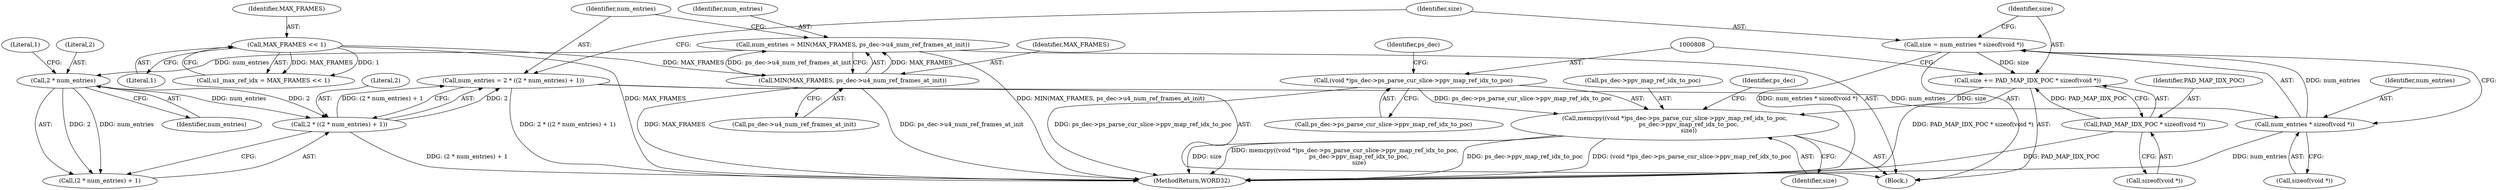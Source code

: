 digraph "0_Android_943323f1d9d3dd5c2634deb26cbe72343ca6b3db_0@pointer" {
"1000806" [label="(Call,memcpy((void *)ps_dec->ps_parse_cur_slice->ppv_map_ref_idx_to_poc,\n               ps_dec->ppv_map_ref_idx_to_poc,\n               size))"];
"1000807" [label="(Call,(void *)ps_dec->ps_parse_cur_slice->ppv_map_ref_idx_to_poc)"];
"1000800" [label="(Call,size += PAD_MAP_IDX_POC * sizeof(void *))"];
"1000802" [label="(Call,PAD_MAP_IDX_POC * sizeof(void *))"];
"1000794" [label="(Call,size = num_entries * sizeof(void *))"];
"1000796" [label="(Call,num_entries * sizeof(void *))"];
"1000785" [label="(Call,num_entries = 2 * ((2 * num_entries) + 1))"];
"1000787" [label="(Call,2 * ((2 * num_entries) + 1))"];
"1000790" [label="(Call,2 * num_entries)"];
"1000778" [label="(Call,num_entries = MIN(MAX_FRAMES, ps_dec->u4_num_ref_frames_at_init))"];
"1000780" [label="(Call,MIN(MAX_FRAMES, ps_dec->u4_num_ref_frames_at_init))"];
"1000288" [label="(Call,MAX_FRAMES << 1)"];
"1000782" [label="(Call,ps_dec->u4_num_ref_frames_at_init)"];
"1000775" [label="(Block,)"];
"1000802" [label="(Call,PAD_MAP_IDX_POC * sizeof(void *))"];
"1000815" [label="(Identifier,ps_dec)"];
"1000804" [label="(Call,sizeof(void *))"];
"1000796" [label="(Call,num_entries * sizeof(void *))"];
"1000795" [label="(Identifier,size)"];
"1000788" [label="(Literal,2)"];
"1000780" [label="(Call,MIN(MAX_FRAMES, ps_dec->u4_num_ref_frames_at_init))"];
"1000817" [label="(Identifier,size)"];
"1000286" [label="(Call,u1_max_ref_idx = MAX_FRAMES << 1)"];
"1001235" [label="(MethodReturn,WORD32)"];
"1000803" [label="(Identifier,PAD_MAP_IDX_POC)"];
"1000790" [label="(Call,2 * num_entries)"];
"1000792" [label="(Identifier,num_entries)"];
"1000791" [label="(Literal,2)"];
"1000289" [label="(Identifier,MAX_FRAMES)"];
"1000786" [label="(Identifier,num_entries)"];
"1000798" [label="(Call,sizeof(void *))"];
"1000800" [label="(Call,size += PAD_MAP_IDX_POC * sizeof(void *))"];
"1000787" [label="(Call,2 * ((2 * num_entries) + 1))"];
"1000793" [label="(Literal,1)"];
"1000807" [label="(Call,(void *)ps_dec->ps_parse_cur_slice->ppv_map_ref_idx_to_poc)"];
"1000809" [label="(Call,ps_dec->ps_parse_cur_slice->ppv_map_ref_idx_to_poc)"];
"1000778" [label="(Call,num_entries = MIN(MAX_FRAMES, ps_dec->u4_num_ref_frames_at_init))"];
"1000290" [label="(Literal,1)"];
"1000779" [label="(Identifier,num_entries)"];
"1000814" [label="(Call,ps_dec->ppv_map_ref_idx_to_poc)"];
"1000797" [label="(Identifier,num_entries)"];
"1000288" [label="(Call,MAX_FRAMES << 1)"];
"1000781" [label="(Identifier,MAX_FRAMES)"];
"1000785" [label="(Call,num_entries = 2 * ((2 * num_entries) + 1))"];
"1000794" [label="(Call,size = num_entries * sizeof(void *))"];
"1000806" [label="(Call,memcpy((void *)ps_dec->ps_parse_cur_slice->ppv_map_ref_idx_to_poc,\n               ps_dec->ppv_map_ref_idx_to_poc,\n               size))"];
"1000822" [label="(Identifier,ps_dec)"];
"1000789" [label="(Call,(2 * num_entries) + 1)"];
"1000801" [label="(Identifier,size)"];
"1000806" -> "1000775"  [label="AST: "];
"1000806" -> "1000817"  [label="CFG: "];
"1000807" -> "1000806"  [label="AST: "];
"1000814" -> "1000806"  [label="AST: "];
"1000817" -> "1000806"  [label="AST: "];
"1000822" -> "1000806"  [label="CFG: "];
"1000806" -> "1001235"  [label="DDG: (void *)ps_dec->ps_parse_cur_slice->ppv_map_ref_idx_to_poc"];
"1000806" -> "1001235"  [label="DDG: size"];
"1000806" -> "1001235"  [label="DDG: memcpy((void *)ps_dec->ps_parse_cur_slice->ppv_map_ref_idx_to_poc,\n               ps_dec->ppv_map_ref_idx_to_poc,\n               size)"];
"1000806" -> "1001235"  [label="DDG: ps_dec->ppv_map_ref_idx_to_poc"];
"1000807" -> "1000806"  [label="DDG: ps_dec->ps_parse_cur_slice->ppv_map_ref_idx_to_poc"];
"1000800" -> "1000806"  [label="DDG: size"];
"1000807" -> "1000809"  [label="CFG: "];
"1000808" -> "1000807"  [label="AST: "];
"1000809" -> "1000807"  [label="AST: "];
"1000815" -> "1000807"  [label="CFG: "];
"1000807" -> "1001235"  [label="DDG: ps_dec->ps_parse_cur_slice->ppv_map_ref_idx_to_poc"];
"1000800" -> "1000775"  [label="AST: "];
"1000800" -> "1000802"  [label="CFG: "];
"1000801" -> "1000800"  [label="AST: "];
"1000802" -> "1000800"  [label="AST: "];
"1000808" -> "1000800"  [label="CFG: "];
"1000800" -> "1001235"  [label="DDG: PAD_MAP_IDX_POC * sizeof(void *)"];
"1000802" -> "1000800"  [label="DDG: PAD_MAP_IDX_POC"];
"1000794" -> "1000800"  [label="DDG: size"];
"1000802" -> "1000804"  [label="CFG: "];
"1000803" -> "1000802"  [label="AST: "];
"1000804" -> "1000802"  [label="AST: "];
"1000802" -> "1001235"  [label="DDG: PAD_MAP_IDX_POC"];
"1000794" -> "1000775"  [label="AST: "];
"1000794" -> "1000796"  [label="CFG: "];
"1000795" -> "1000794"  [label="AST: "];
"1000796" -> "1000794"  [label="AST: "];
"1000801" -> "1000794"  [label="CFG: "];
"1000794" -> "1001235"  [label="DDG: num_entries * sizeof(void *)"];
"1000796" -> "1000794"  [label="DDG: num_entries"];
"1000796" -> "1000798"  [label="CFG: "];
"1000797" -> "1000796"  [label="AST: "];
"1000798" -> "1000796"  [label="AST: "];
"1000796" -> "1001235"  [label="DDG: num_entries"];
"1000785" -> "1000796"  [label="DDG: num_entries"];
"1000785" -> "1000775"  [label="AST: "];
"1000785" -> "1000787"  [label="CFG: "];
"1000786" -> "1000785"  [label="AST: "];
"1000787" -> "1000785"  [label="AST: "];
"1000795" -> "1000785"  [label="CFG: "];
"1000785" -> "1001235"  [label="DDG: 2 * ((2 * num_entries) + 1)"];
"1000787" -> "1000785"  [label="DDG: 2"];
"1000787" -> "1000785"  [label="DDG: (2 * num_entries) + 1"];
"1000787" -> "1000789"  [label="CFG: "];
"1000788" -> "1000787"  [label="AST: "];
"1000789" -> "1000787"  [label="AST: "];
"1000787" -> "1001235"  [label="DDG: (2 * num_entries) + 1"];
"1000790" -> "1000787"  [label="DDG: 2"];
"1000790" -> "1000787"  [label="DDG: num_entries"];
"1000790" -> "1000789"  [label="AST: "];
"1000790" -> "1000792"  [label="CFG: "];
"1000791" -> "1000790"  [label="AST: "];
"1000792" -> "1000790"  [label="AST: "];
"1000793" -> "1000790"  [label="CFG: "];
"1000790" -> "1000789"  [label="DDG: 2"];
"1000790" -> "1000789"  [label="DDG: num_entries"];
"1000778" -> "1000790"  [label="DDG: num_entries"];
"1000778" -> "1000775"  [label="AST: "];
"1000778" -> "1000780"  [label="CFG: "];
"1000779" -> "1000778"  [label="AST: "];
"1000780" -> "1000778"  [label="AST: "];
"1000786" -> "1000778"  [label="CFG: "];
"1000778" -> "1001235"  [label="DDG: MIN(MAX_FRAMES, ps_dec->u4_num_ref_frames_at_init)"];
"1000780" -> "1000778"  [label="DDG: MAX_FRAMES"];
"1000780" -> "1000778"  [label="DDG: ps_dec->u4_num_ref_frames_at_init"];
"1000780" -> "1000782"  [label="CFG: "];
"1000781" -> "1000780"  [label="AST: "];
"1000782" -> "1000780"  [label="AST: "];
"1000780" -> "1001235"  [label="DDG: MAX_FRAMES"];
"1000780" -> "1001235"  [label="DDG: ps_dec->u4_num_ref_frames_at_init"];
"1000288" -> "1000780"  [label="DDG: MAX_FRAMES"];
"1000288" -> "1000286"  [label="AST: "];
"1000288" -> "1000290"  [label="CFG: "];
"1000289" -> "1000288"  [label="AST: "];
"1000290" -> "1000288"  [label="AST: "];
"1000286" -> "1000288"  [label="CFG: "];
"1000288" -> "1001235"  [label="DDG: MAX_FRAMES"];
"1000288" -> "1000286"  [label="DDG: MAX_FRAMES"];
"1000288" -> "1000286"  [label="DDG: 1"];
}
